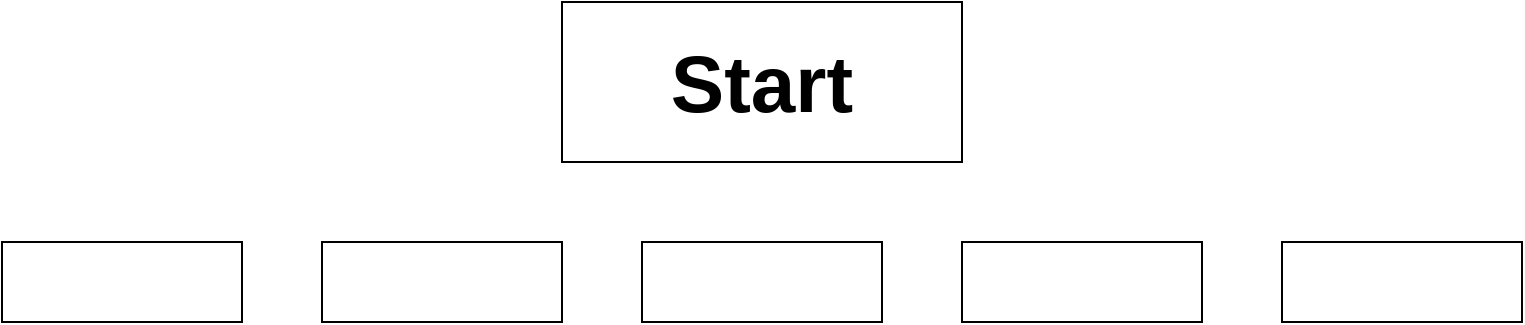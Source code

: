 <mxfile version="13.5.8" type="github">
  <diagram id="FG5AmT2uNi08Y_IbeJHf" name="Page-1">
    <mxGraphModel dx="1422" dy="768" grid="1" gridSize="10" guides="1" tooltips="1" connect="1" arrows="1" fold="1" page="1" pageScale="1" pageWidth="850" pageHeight="1100" math="0" shadow="0">
      <root>
        <mxCell id="0" />
        <mxCell id="1" parent="0" />
        <mxCell id="xV9wB99mCH2JQ696OKFJ-1" value="Start" style="rounded=0;whiteSpace=wrap;html=1;fontStyle=1;fontSize=40;" vertex="1" parent="1">
          <mxGeometry x="320" y="80" width="200" height="80" as="geometry" />
        </mxCell>
        <mxCell id="xV9wB99mCH2JQ696OKFJ-2" value="" style="rounded=0;whiteSpace=wrap;html=1;fontSize=40;" vertex="1" parent="1">
          <mxGeometry x="40" y="200" width="120" height="40" as="geometry" />
        </mxCell>
        <mxCell id="xV9wB99mCH2JQ696OKFJ-3" value="" style="rounded=0;whiteSpace=wrap;html=1;fontSize=40;" vertex="1" parent="1">
          <mxGeometry x="200" y="200" width="120" height="40" as="geometry" />
        </mxCell>
        <mxCell id="xV9wB99mCH2JQ696OKFJ-4" value="" style="rounded=0;whiteSpace=wrap;html=1;fontSize=40;" vertex="1" parent="1">
          <mxGeometry x="360" y="200" width="120" height="40" as="geometry" />
        </mxCell>
        <mxCell id="xV9wB99mCH2JQ696OKFJ-5" value="" style="rounded=0;whiteSpace=wrap;html=1;fontSize=40;" vertex="1" parent="1">
          <mxGeometry x="520" y="200" width="120" height="40" as="geometry" />
        </mxCell>
        <mxCell id="xV9wB99mCH2JQ696OKFJ-6" value="" style="rounded=0;whiteSpace=wrap;html=1;fontSize=40;" vertex="1" parent="1">
          <mxGeometry x="680" y="200" width="120" height="40" as="geometry" />
        </mxCell>
      </root>
    </mxGraphModel>
  </diagram>
</mxfile>
